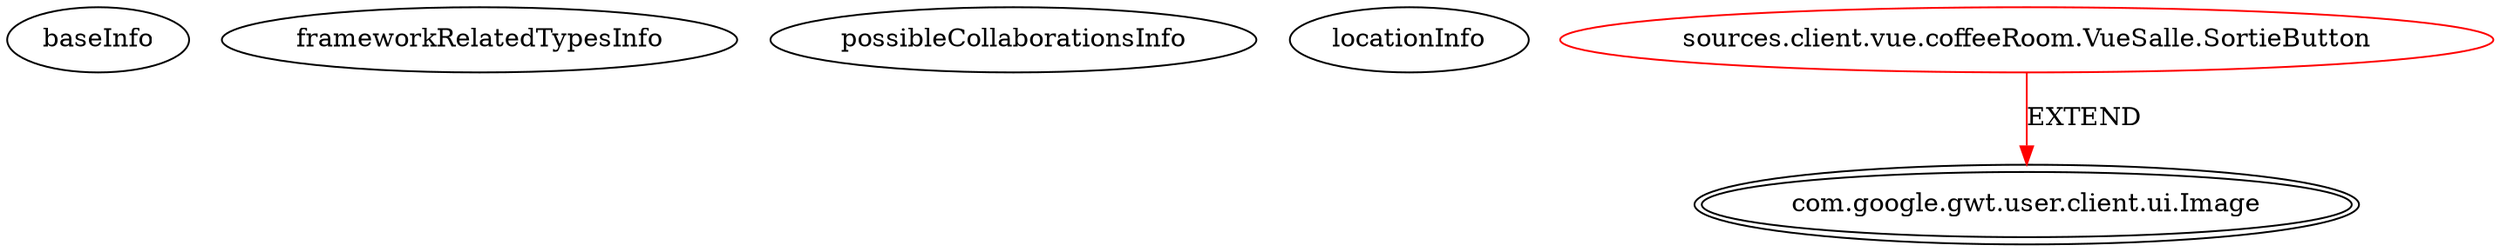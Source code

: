 digraph {
baseInfo[graphId=256,category="extension_graph",isAnonymous=false,possibleRelation=false]
frameworkRelatedTypesInfo[0="com.google.gwt.user.client.ui.Image"]
possibleCollaborationsInfo[]
locationInfo[projectName="MainMain-ChatCafeine",filePath="/MainMain-ChatCafeine/ChatCafeine-master/ChatCafeine/src/sources/client/vue/coffeeRoom/VueSalle.java",contextSignature="SortieButton",graphId="256"]
0[label="sources.client.vue.coffeeRoom.VueSalle.SortieButton",vertexType="ROOT_CLIENT_CLASS_DECLARATION",isFrameworkType=false,color=red]
1[label="com.google.gwt.user.client.ui.Image",vertexType="FRAMEWORK_CLASS_TYPE",isFrameworkType=true,peripheries=2]
0->1[label="EXTEND",color=red]
}
